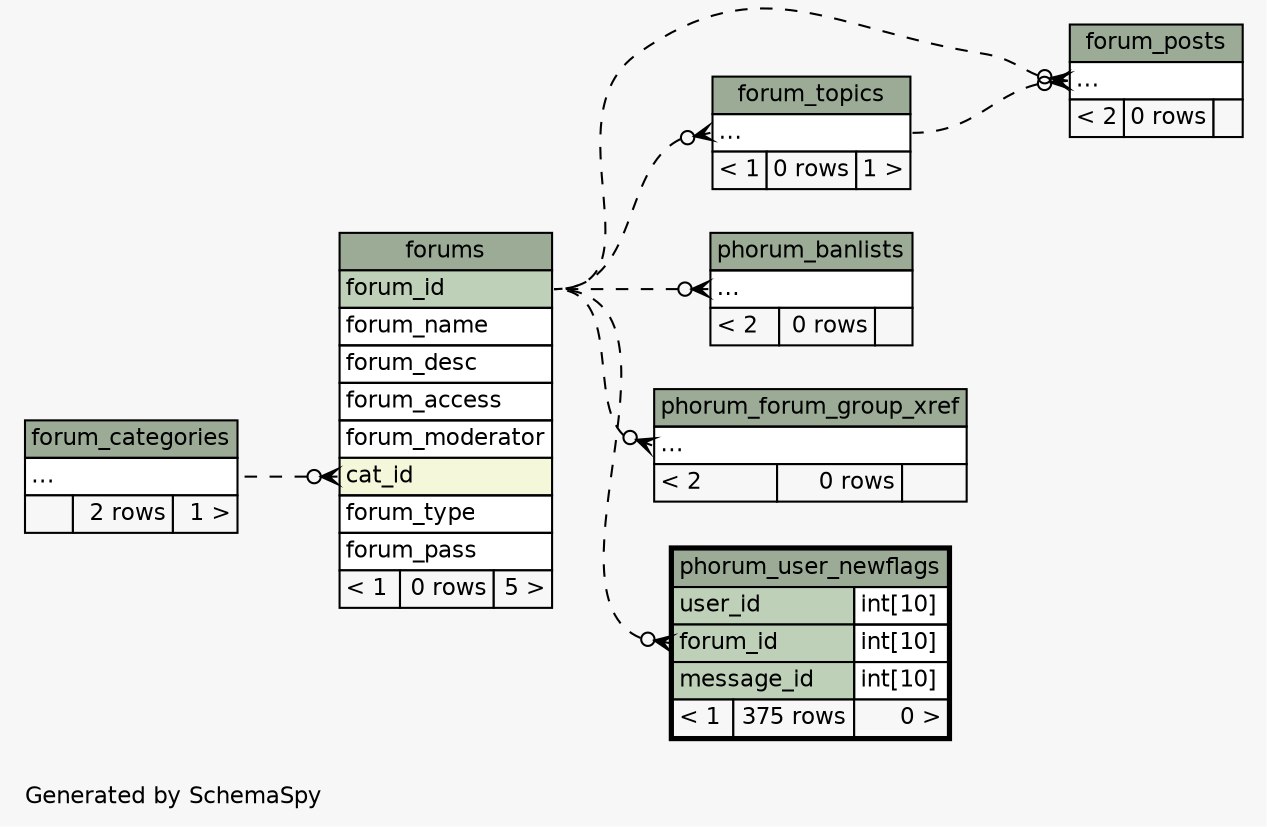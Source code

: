 // dot 2.38.0 on Mac OS X 10.9.4
// SchemaSpy rev 590
digraph "impliedTwoDegreesRelationshipsDiagram" {
  graph [
    rankdir="RL"
    bgcolor="#f7f7f7"
    label="\nGenerated by SchemaSpy"
    labeljust="l"
    nodesep="0.18"
    ranksep="0.46"
    fontname="Helvetica"
    fontsize="11"
  ];
  node [
    fontname="Helvetica"
    fontsize="11"
    shape="plaintext"
  ];
  edge [
    arrowsize="0.8"
  ];
  "forum_posts":"elipses":w -> "forums":"forum_id":e [arrowhead=none dir=back arrowtail=crowodot style=dashed];
  "forum_posts":"elipses":w -> "forum_topics":"elipses":e [arrowhead=none dir=back arrowtail=crowodot style=dashed];
  "forum_topics":"elipses":w -> "forums":"forum_id":e [arrowhead=none dir=back arrowtail=crowodot style=dashed];
  "forums":"cat_id":w -> "forum_categories":"elipses":e [arrowhead=none dir=back arrowtail=crowodot style=dashed];
  "phorum_banlists":"elipses":w -> "forums":"forum_id":e [arrowhead=none dir=back arrowtail=crowodot style=dashed];
  "phorum_forum_group_xref":"elipses":w -> "forums":"forum_id":e [arrowhead=none dir=back arrowtail=crowodot style=dashed];
  "phorum_user_newflags":"forum_id":w -> "forums":"forum_id":e [arrowhead=none dir=back arrowtail=crowodot style=dashed];
  "forum_categories" [
    label=<
    <TABLE BORDER="0" CELLBORDER="1" CELLSPACING="0" BGCOLOR="#ffffff">
      <TR><TD COLSPAN="3" BGCOLOR="#9bab96" ALIGN="CENTER">forum_categories</TD></TR>
      <TR><TD PORT="elipses" COLSPAN="3" ALIGN="LEFT">...</TD></TR>
      <TR><TD ALIGN="LEFT" BGCOLOR="#f7f7f7">  </TD><TD ALIGN="RIGHT" BGCOLOR="#f7f7f7">2 rows</TD><TD ALIGN="RIGHT" BGCOLOR="#f7f7f7">1 &gt;</TD></TR>
    </TABLE>>
    URL="forum_categories.html"
    tooltip="forum_categories"
  ];
  "forum_posts" [
    label=<
    <TABLE BORDER="0" CELLBORDER="1" CELLSPACING="0" BGCOLOR="#ffffff">
      <TR><TD COLSPAN="3" BGCOLOR="#9bab96" ALIGN="CENTER">forum_posts</TD></TR>
      <TR><TD PORT="elipses" COLSPAN="3" ALIGN="LEFT">...</TD></TR>
      <TR><TD ALIGN="LEFT" BGCOLOR="#f7f7f7">&lt; 2</TD><TD ALIGN="RIGHT" BGCOLOR="#f7f7f7">0 rows</TD><TD ALIGN="RIGHT" BGCOLOR="#f7f7f7">  </TD></TR>
    </TABLE>>
    URL="forum_posts.html"
    tooltip="forum_posts"
  ];
  "forum_topics" [
    label=<
    <TABLE BORDER="0" CELLBORDER="1" CELLSPACING="0" BGCOLOR="#ffffff">
      <TR><TD COLSPAN="3" BGCOLOR="#9bab96" ALIGN="CENTER">forum_topics</TD></TR>
      <TR><TD PORT="elipses" COLSPAN="3" ALIGN="LEFT">...</TD></TR>
      <TR><TD ALIGN="LEFT" BGCOLOR="#f7f7f7">&lt; 1</TD><TD ALIGN="RIGHT" BGCOLOR="#f7f7f7">0 rows</TD><TD ALIGN="RIGHT" BGCOLOR="#f7f7f7">1 &gt;</TD></TR>
    </TABLE>>
    URL="forum_topics.html"
    tooltip="forum_topics"
  ];
  "forums" [
    label=<
    <TABLE BORDER="0" CELLBORDER="1" CELLSPACING="0" BGCOLOR="#ffffff">
      <TR><TD COLSPAN="3" BGCOLOR="#9bab96" ALIGN="CENTER">forums</TD></TR>
      <TR><TD PORT="forum_id" COLSPAN="3" BGCOLOR="#bed1b8" ALIGN="LEFT">forum_id</TD></TR>
      <TR><TD PORT="forum_name" COLSPAN="3" ALIGN="LEFT">forum_name</TD></TR>
      <TR><TD PORT="forum_desc" COLSPAN="3" ALIGN="LEFT">forum_desc</TD></TR>
      <TR><TD PORT="forum_access" COLSPAN="3" ALIGN="LEFT">forum_access</TD></TR>
      <TR><TD PORT="forum_moderator" COLSPAN="3" ALIGN="LEFT">forum_moderator</TD></TR>
      <TR><TD PORT="cat_id" COLSPAN="3" BGCOLOR="#f4f7da" ALIGN="LEFT">cat_id</TD></TR>
      <TR><TD PORT="forum_type" COLSPAN="3" ALIGN="LEFT">forum_type</TD></TR>
      <TR><TD PORT="forum_pass" COLSPAN="3" ALIGN="LEFT">forum_pass</TD></TR>
      <TR><TD ALIGN="LEFT" BGCOLOR="#f7f7f7">&lt; 1</TD><TD ALIGN="RIGHT" BGCOLOR="#f7f7f7">0 rows</TD><TD ALIGN="RIGHT" BGCOLOR="#f7f7f7">5 &gt;</TD></TR>
    </TABLE>>
    URL="forums.html"
    tooltip="forums"
  ];
  "phorum_banlists" [
    label=<
    <TABLE BORDER="0" CELLBORDER="1" CELLSPACING="0" BGCOLOR="#ffffff">
      <TR><TD COLSPAN="3" BGCOLOR="#9bab96" ALIGN="CENTER">phorum_banlists</TD></TR>
      <TR><TD PORT="elipses" COLSPAN="3" ALIGN="LEFT">...</TD></TR>
      <TR><TD ALIGN="LEFT" BGCOLOR="#f7f7f7">&lt; 2</TD><TD ALIGN="RIGHT" BGCOLOR="#f7f7f7">0 rows</TD><TD ALIGN="RIGHT" BGCOLOR="#f7f7f7">  </TD></TR>
    </TABLE>>
    URL="phorum_banlists.html"
    tooltip="phorum_banlists"
  ];
  "phorum_forum_group_xref" [
    label=<
    <TABLE BORDER="0" CELLBORDER="1" CELLSPACING="0" BGCOLOR="#ffffff">
      <TR><TD COLSPAN="3" BGCOLOR="#9bab96" ALIGN="CENTER">phorum_forum_group_xref</TD></TR>
      <TR><TD PORT="elipses" COLSPAN="3" ALIGN="LEFT">...</TD></TR>
      <TR><TD ALIGN="LEFT" BGCOLOR="#f7f7f7">&lt; 2</TD><TD ALIGN="RIGHT" BGCOLOR="#f7f7f7">0 rows</TD><TD ALIGN="RIGHT" BGCOLOR="#f7f7f7">  </TD></TR>
    </TABLE>>
    URL="phorum_forum_group_xref.html"
    tooltip="phorum_forum_group_xref"
  ];
  "phorum_user_newflags" [
    label=<
    <TABLE BORDER="2" CELLBORDER="1" CELLSPACING="0" BGCOLOR="#ffffff">
      <TR><TD COLSPAN="3" BGCOLOR="#9bab96" ALIGN="CENTER">phorum_user_newflags</TD></TR>
      <TR><TD PORT="user_id" COLSPAN="2" BGCOLOR="#bed1b8" ALIGN="LEFT">user_id</TD><TD PORT="user_id.type" ALIGN="LEFT">int[10]</TD></TR>
      <TR><TD PORT="forum_id" COLSPAN="2" BGCOLOR="#bed1b8" ALIGN="LEFT">forum_id</TD><TD PORT="forum_id.type" ALIGN="LEFT">int[10]</TD></TR>
      <TR><TD PORT="message_id" COLSPAN="2" BGCOLOR="#bed1b8" ALIGN="LEFT">message_id</TD><TD PORT="message_id.type" ALIGN="LEFT">int[10]</TD></TR>
      <TR><TD ALIGN="LEFT" BGCOLOR="#f7f7f7">&lt; 1</TD><TD ALIGN="RIGHT" BGCOLOR="#f7f7f7">375 rows</TD><TD ALIGN="RIGHT" BGCOLOR="#f7f7f7">0 &gt;</TD></TR>
    </TABLE>>
    URL="phorum_user_newflags.html"
    tooltip="phorum_user_newflags"
  ];
}
